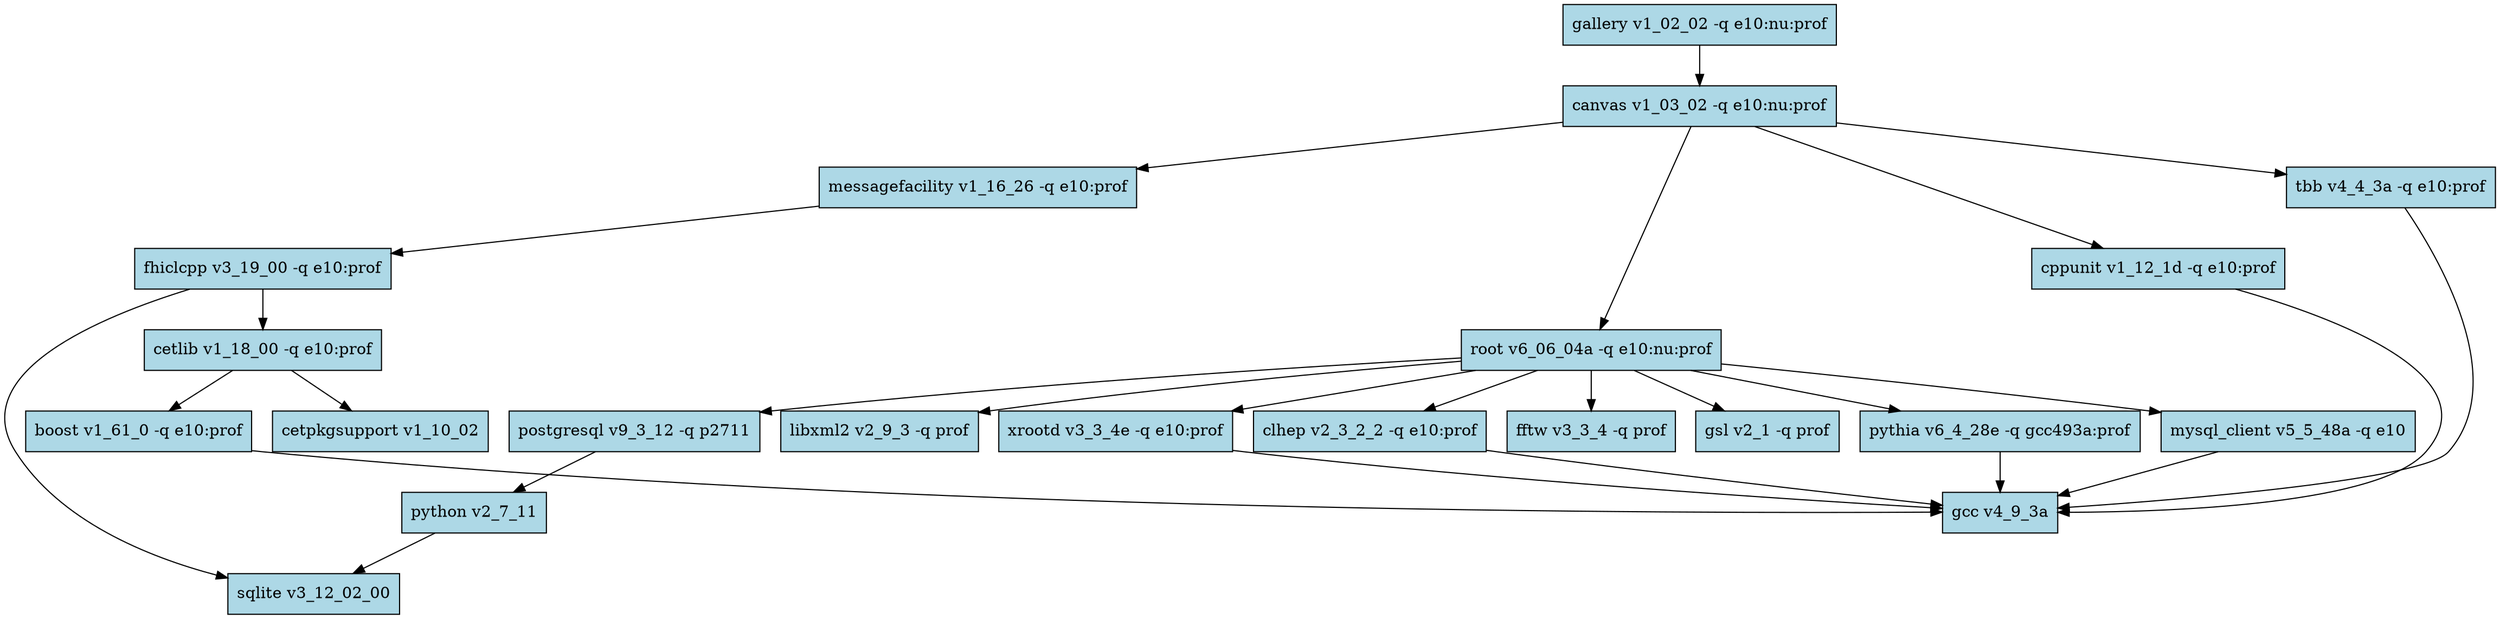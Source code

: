 digraph G {
	node [fillcolor=lightblue,
		shape=box,
		style=filled
	];
	"gallery v1_02_02 -q e10:nu:prof" -> "canvas v1_03_02 -q e10:nu:prof";
	"canvas v1_03_02 -q e10:nu:prof" -> "messagefacility v1_16_26 -q e10:prof";
	"canvas v1_03_02 -q e10:nu:prof" -> "root v6_06_04a -q e10:nu:prof";
	"canvas v1_03_02 -q e10:nu:prof" -> "cppunit v1_12_1d -q e10:prof";
	"canvas v1_03_02 -q e10:nu:prof" -> "tbb v4_4_3a -q e10:prof";
	"messagefacility v1_16_26 -q e10:prof" -> "fhiclcpp v3_19_00 -q e10:prof";
	"fhiclcpp v3_19_00 -q e10:prof" -> "cetlib v1_18_00 -q e10:prof";
	"fhiclcpp v3_19_00 -q e10:prof" -> "sqlite v3_12_02_00";
	"cetlib v1_18_00 -q e10:prof" -> "cetpkgsupport v1_10_02";
	"cetlib v1_18_00 -q e10:prof" -> "boost v1_61_0 -q e10:prof";
	"boost v1_61_0 -q e10:prof" -> "gcc v4_9_3a";
	"root v6_06_04a -q e10:nu:prof" -> "clhep v2_3_2_2 -q e10:prof";
	"root v6_06_04a -q e10:nu:prof" -> "fftw v3_3_4 -q prof";
	"root v6_06_04a -q e10:nu:prof" -> "gsl v2_1 -q prof";
	"root v6_06_04a -q e10:nu:prof" -> "pythia v6_4_28e -q gcc493a:prof";
	"root v6_06_04a -q e10:nu:prof" -> "postgresql v9_3_12 -q p2711";
	"root v6_06_04a -q e10:nu:prof" -> "mysql_client v5_5_48a -q e10";
	"root v6_06_04a -q e10:nu:prof" -> "libxml2 v2_9_3 -q prof";
	"root v6_06_04a -q e10:nu:prof" -> "xrootd v3_3_4e -q e10:prof";
	"clhep v2_3_2_2 -q e10:prof" -> "gcc v4_9_3a";
	"pythia v6_4_28e -q gcc493a:prof" -> "gcc v4_9_3a";
	"postgresql v9_3_12 -q p2711" -> "python v2_7_11";
	"python v2_7_11" -> "sqlite v3_12_02_00";
	"mysql_client v5_5_48a -q e10" -> "gcc v4_9_3a";
	"xrootd v3_3_4e -q e10:prof" -> "gcc v4_9_3a";
	"cppunit v1_12_1d -q e10:prof" -> "gcc v4_9_3a";
	"tbb v4_4_3a -q e10:prof" -> "gcc v4_9_3a";
}
